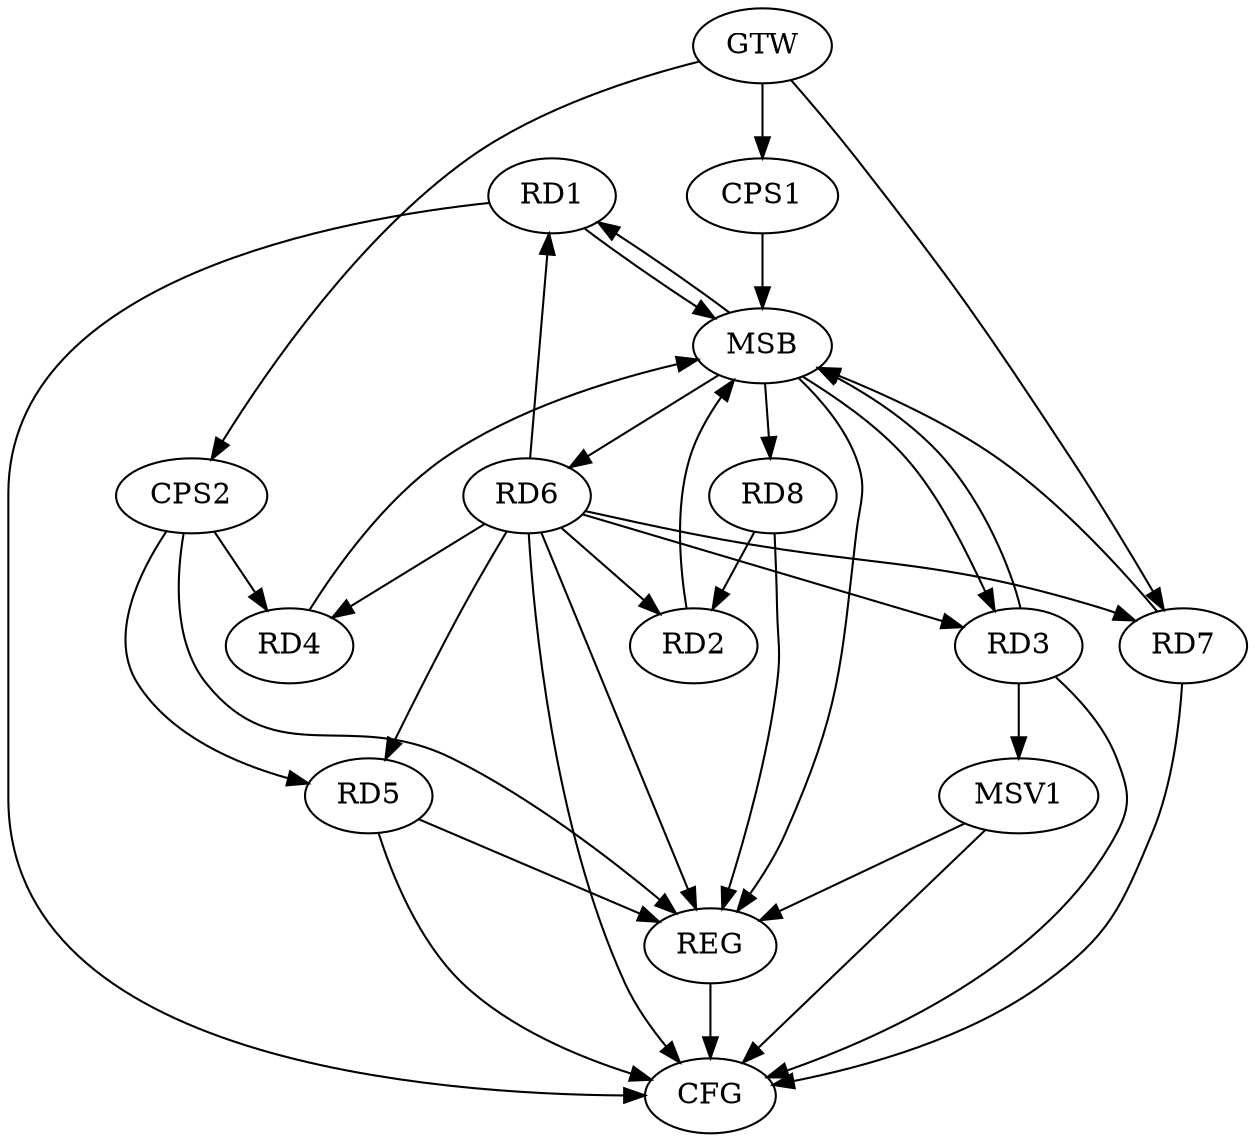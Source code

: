 strict digraph G {
  RD1 [ label="RD1" ];
  RD2 [ label="RD2" ];
  RD3 [ label="RD3" ];
  RD4 [ label="RD4" ];
  RD5 [ label="RD5" ];
  RD6 [ label="RD6" ];
  RD7 [ label="RD7" ];
  RD8 [ label="RD8" ];
  CPS1 [ label="CPS1" ];
  CPS2 [ label="CPS2" ];
  GTW [ label="GTW" ];
  REG [ label="REG" ];
  MSB [ label="MSB" ];
  CFG [ label="CFG" ];
  MSV1 [ label="MSV1" ];
  RD6 -> RD2;
  RD8 -> RD2;
  CPS2 -> RD4;
  CPS2 -> RD5;
  GTW -> RD7;
  GTW -> CPS1;
  GTW -> CPS2;
  RD5 -> REG;
  RD6 -> REG;
  RD8 -> REG;
  CPS2 -> REG;
  RD1 -> MSB;
  MSB -> REG;
  RD2 -> MSB;
  MSB -> RD8;
  RD3 -> MSB;
  RD4 -> MSB;
  RD7 -> MSB;
  MSB -> RD6;
  CPS1 -> MSB;
  MSB -> RD1;
  MSB -> RD3;
  RD3 -> CFG;
  RD7 -> CFG;
  RD5 -> CFG;
  RD1 -> CFG;
  REG -> CFG;
  RD6 -> CFG;
  RD6 -> RD1;
  RD6 -> RD3;
  RD6 -> RD7;
  RD6 -> RD5;
  RD6 -> RD4;
  RD3 -> MSV1;
  MSV1 -> REG;
  MSV1 -> CFG;
}
